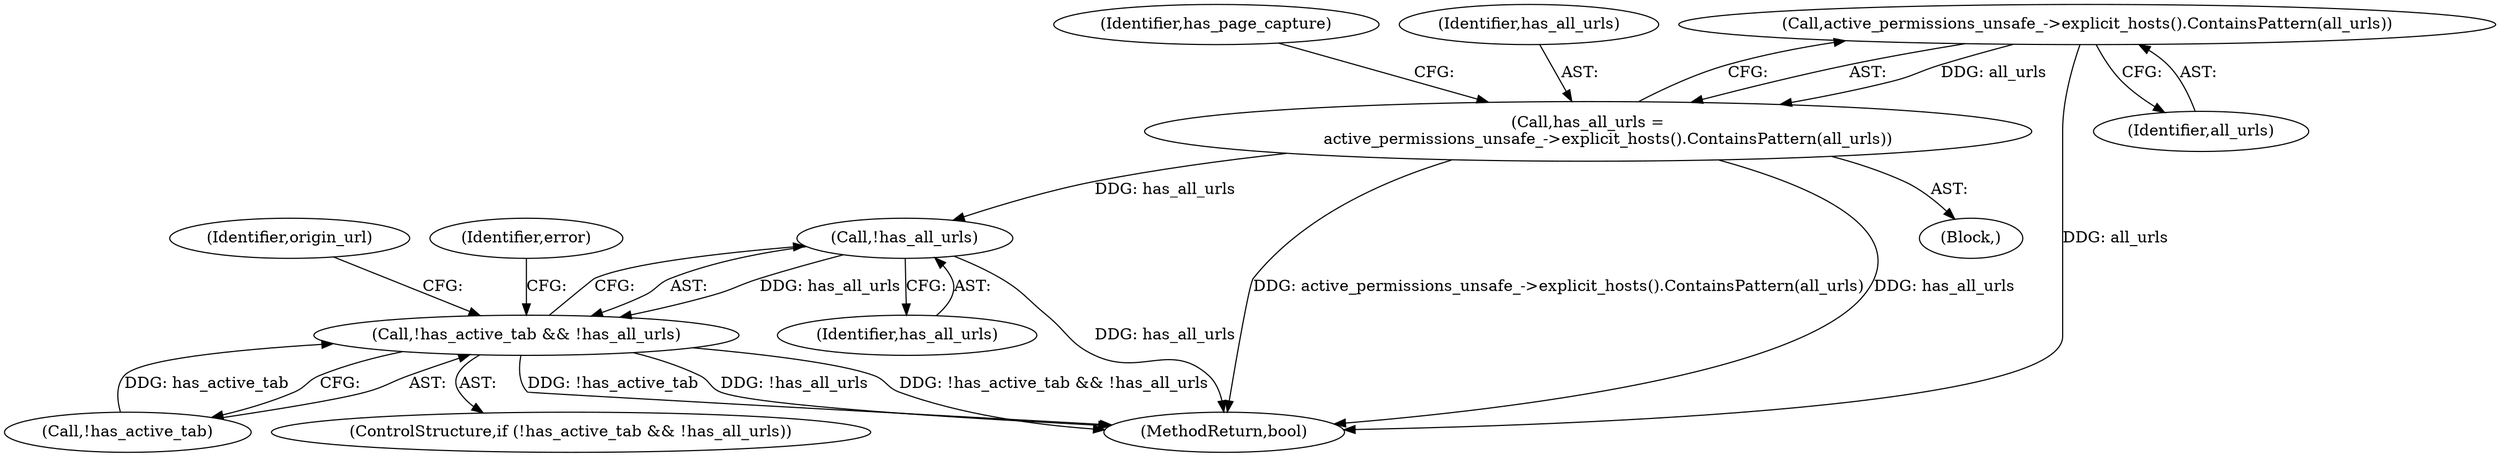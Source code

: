 digraph "1_Chrome_e13eb21898c7eba584f680e3d17ca1b9e28bc505_0@del" {
"1000159" [label="(Call,active_permissions_unsafe_->explicit_hosts().ContainsPattern(all_urls))"];
"1000157" [label="(Call,has_all_urls =\n        active_permissions_unsafe_->explicit_hosts().ContainsPattern(all_urls))"];
"1000175" [label="(Call,!has_all_urls)"];
"1000172" [label="(Call,!has_active_tab && !has_all_urls)"];
"1000127" [label="(Block,)"];
"1000162" [label="(Identifier,has_page_capture)"];
"1000173" [label="(Call,!has_active_tab)"];
"1000172" [label="(Call,!has_active_tab && !has_all_urls)"];
"1000176" [label="(Identifier,has_all_urls)"];
"1000159" [label="(Call,active_permissions_unsafe_->explicit_hosts().ContainsPattern(all_urls))"];
"1000189" [label="(Identifier,origin_url)"];
"1000179" [label="(Identifier,error)"];
"1000175" [label="(Call,!has_all_urls)"];
"1000157" [label="(Call,has_all_urls =\n        active_permissions_unsafe_->explicit_hosts().ContainsPattern(all_urls))"];
"1000270" [label="(MethodReturn,bool)"];
"1000158" [label="(Identifier,has_all_urls)"];
"1000160" [label="(Identifier,all_urls)"];
"1000171" [label="(ControlStructure,if (!has_active_tab && !has_all_urls))"];
"1000159" -> "1000157"  [label="AST: "];
"1000159" -> "1000160"  [label="CFG: "];
"1000160" -> "1000159"  [label="AST: "];
"1000157" -> "1000159"  [label="CFG: "];
"1000159" -> "1000270"  [label="DDG: all_urls"];
"1000159" -> "1000157"  [label="DDG: all_urls"];
"1000157" -> "1000127"  [label="AST: "];
"1000158" -> "1000157"  [label="AST: "];
"1000162" -> "1000157"  [label="CFG: "];
"1000157" -> "1000270"  [label="DDG: active_permissions_unsafe_->explicit_hosts().ContainsPattern(all_urls)"];
"1000157" -> "1000270"  [label="DDG: has_all_urls"];
"1000157" -> "1000175"  [label="DDG: has_all_urls"];
"1000175" -> "1000172"  [label="AST: "];
"1000175" -> "1000176"  [label="CFG: "];
"1000176" -> "1000175"  [label="AST: "];
"1000172" -> "1000175"  [label="CFG: "];
"1000175" -> "1000270"  [label="DDG: has_all_urls"];
"1000175" -> "1000172"  [label="DDG: has_all_urls"];
"1000172" -> "1000171"  [label="AST: "];
"1000172" -> "1000173"  [label="CFG: "];
"1000173" -> "1000172"  [label="AST: "];
"1000179" -> "1000172"  [label="CFG: "];
"1000189" -> "1000172"  [label="CFG: "];
"1000172" -> "1000270"  [label="DDG: !has_active_tab && !has_all_urls"];
"1000172" -> "1000270"  [label="DDG: !has_active_tab"];
"1000172" -> "1000270"  [label="DDG: !has_all_urls"];
"1000173" -> "1000172"  [label="DDG: has_active_tab"];
}
